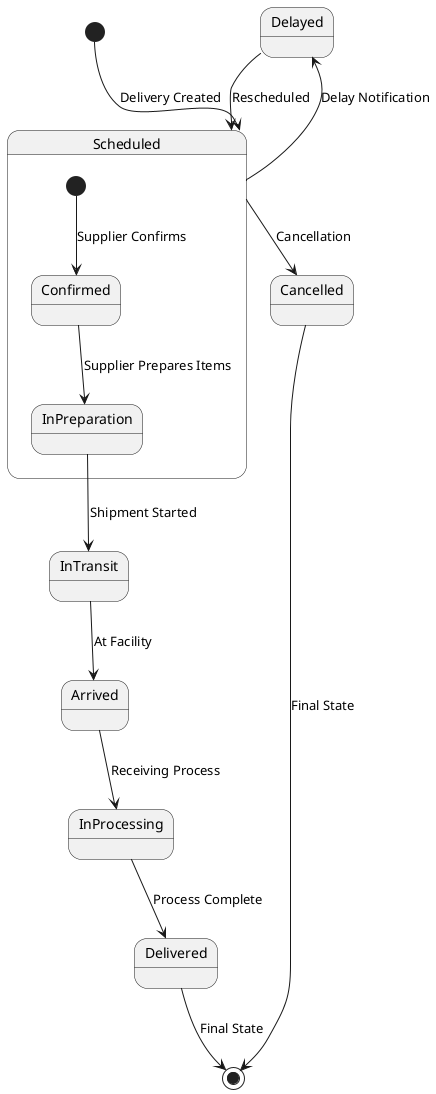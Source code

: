 @startuml Supplier Delivery State Diagram

[*] --> Scheduled : Delivery Created

state Scheduled {
  [*] --> Confirmed : Supplier Confirms
  Confirmed --> InPreparation : Supplier Prepares Items
}

Scheduled --> Delayed : Delay Notification
Delayed --> Scheduled : Rescheduled

Scheduled --> Cancelled : Cancellation

InPreparation --> InTransit : Shipment Started
InTransit --> Arrived : At Facility
Arrived --> InProcessing : Receiving Process
InProcessing --> Delivered : Process Complete

Delivered --> [*] : Final State
Cancelled --> [*] : Final State

@enduml